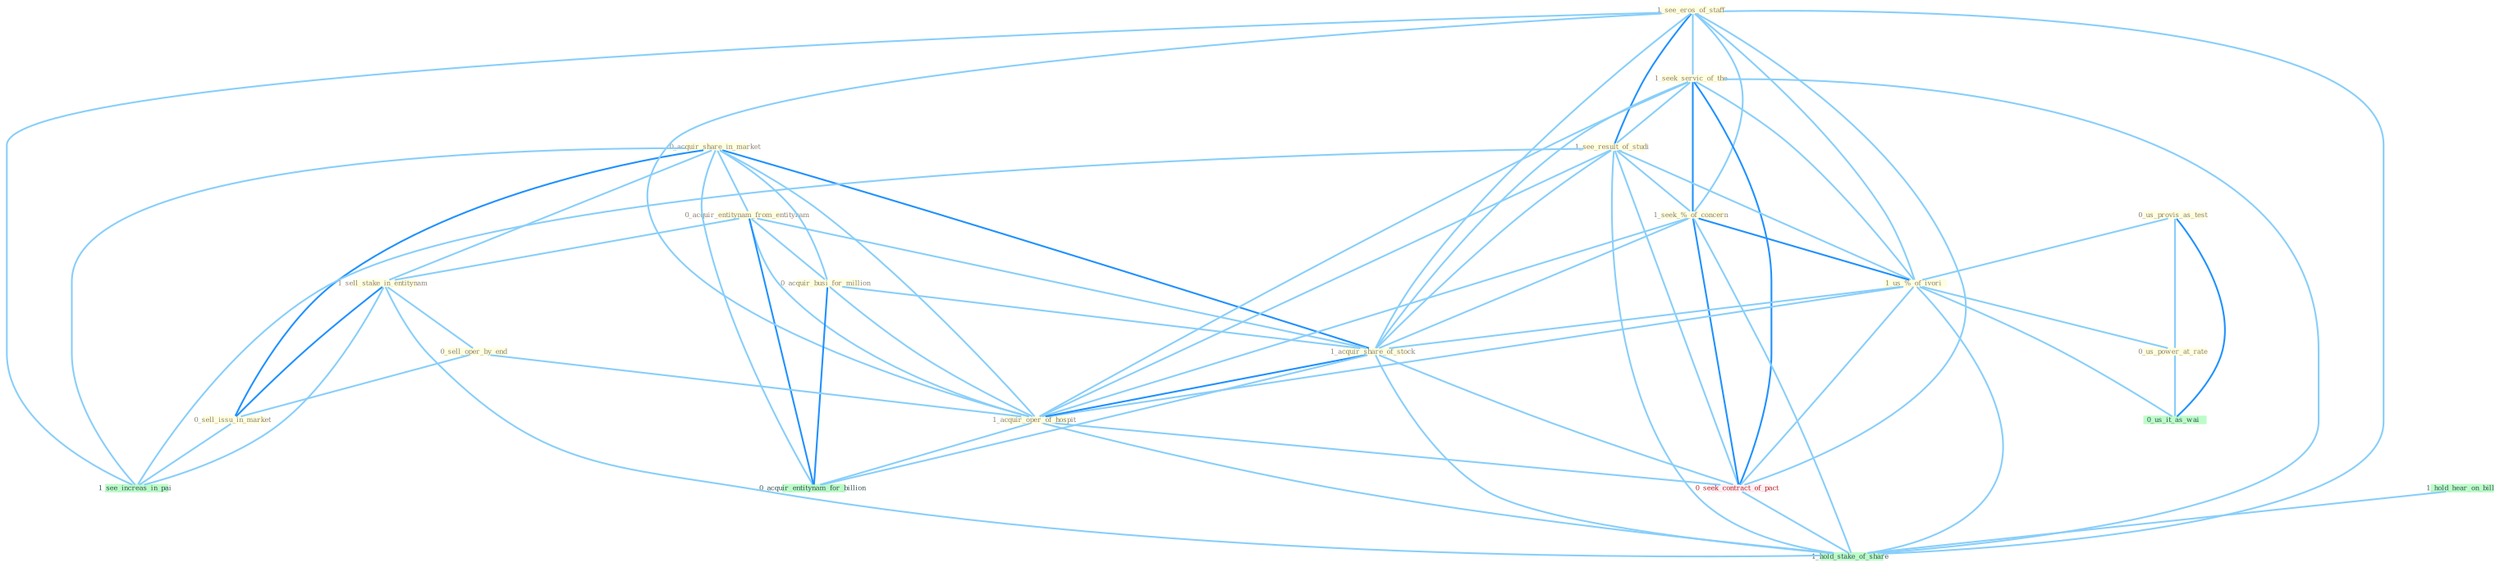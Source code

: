 Graph G{ 
    node
    [shape=polygon,style=filled,width=.5,height=.06,color="#BDFCC9",fixedsize=true,fontsize=4,
    fontcolor="#2f4f4f"];
    {node
    [color="#ffffe0", fontcolor="#8b7d6b"] "0_acquir_share_in_market " "0_acquir_entitynam_from_entitynam " "1_sell_stake_in_entitynam " "1_see_eros_of_staff " "0_us_provis_as_test " "0_acquir_busi_for_million " "1_seek_servic_of_the " "1_see_result_of_studi " "1_seek_%_of_concern " "0_sell_oper_by_end " "1_us_%_of_ivori " "1_acquir_share_of_stock " "1_acquir_oper_of_hospit " "0_us_power_at_rate " "0_sell_issu_in_market "}
{node [color="#fff0f5", fontcolor="#b22222"] "0_seek_contract_of_pact "}
edge [color="#B0E2FF"];

	"0_acquir_share_in_market " -- "0_acquir_entitynam_from_entitynam " [w="1", color="#87cefa" ];
	"0_acquir_share_in_market " -- "1_sell_stake_in_entitynam " [w="1", color="#87cefa" ];
	"0_acquir_share_in_market " -- "0_acquir_busi_for_million " [w="1", color="#87cefa" ];
	"0_acquir_share_in_market " -- "1_acquir_share_of_stock " [w="2", color="#1e90ff" , len=0.8];
	"0_acquir_share_in_market " -- "1_acquir_oper_of_hospit " [w="1", color="#87cefa" ];
	"0_acquir_share_in_market " -- "0_sell_issu_in_market " [w="2", color="#1e90ff" , len=0.8];
	"0_acquir_share_in_market " -- "0_acquir_entitynam_for_billion " [w="1", color="#87cefa" ];
	"0_acquir_share_in_market " -- "1_see_increas_in_pai " [w="1", color="#87cefa" ];
	"0_acquir_entitynam_from_entitynam " -- "1_sell_stake_in_entitynam " [w="1", color="#87cefa" ];
	"0_acquir_entitynam_from_entitynam " -- "0_acquir_busi_for_million " [w="1", color="#87cefa" ];
	"0_acquir_entitynam_from_entitynam " -- "1_acquir_share_of_stock " [w="1", color="#87cefa" ];
	"0_acquir_entitynam_from_entitynam " -- "1_acquir_oper_of_hospit " [w="1", color="#87cefa" ];
	"0_acquir_entitynam_from_entitynam " -- "0_acquir_entitynam_for_billion " [w="2", color="#1e90ff" , len=0.8];
	"1_sell_stake_in_entitynam " -- "0_sell_oper_by_end " [w="1", color="#87cefa" ];
	"1_sell_stake_in_entitynam " -- "0_sell_issu_in_market " [w="2", color="#1e90ff" , len=0.8];
	"1_sell_stake_in_entitynam " -- "1_see_increas_in_pai " [w="1", color="#87cefa" ];
	"1_sell_stake_in_entitynam " -- "1_hold_stake_of_share " [w="1", color="#87cefa" ];
	"1_see_eros_of_staff " -- "1_seek_servic_of_the " [w="1", color="#87cefa" ];
	"1_see_eros_of_staff " -- "1_see_result_of_studi " [w="2", color="#1e90ff" , len=0.8];
	"1_see_eros_of_staff " -- "1_seek_%_of_concern " [w="1", color="#87cefa" ];
	"1_see_eros_of_staff " -- "1_us_%_of_ivori " [w="1", color="#87cefa" ];
	"1_see_eros_of_staff " -- "1_acquir_share_of_stock " [w="1", color="#87cefa" ];
	"1_see_eros_of_staff " -- "1_acquir_oper_of_hospit " [w="1", color="#87cefa" ];
	"1_see_eros_of_staff " -- "0_seek_contract_of_pact " [w="1", color="#87cefa" ];
	"1_see_eros_of_staff " -- "1_see_increas_in_pai " [w="1", color="#87cefa" ];
	"1_see_eros_of_staff " -- "1_hold_stake_of_share " [w="1", color="#87cefa" ];
	"0_us_provis_as_test " -- "1_us_%_of_ivori " [w="1", color="#87cefa" ];
	"0_us_provis_as_test " -- "0_us_power_at_rate " [w="1", color="#87cefa" ];
	"0_us_provis_as_test " -- "0_us_it_as_wai " [w="2", color="#1e90ff" , len=0.8];
	"0_acquir_busi_for_million " -- "1_acquir_share_of_stock " [w="1", color="#87cefa" ];
	"0_acquir_busi_for_million " -- "1_acquir_oper_of_hospit " [w="1", color="#87cefa" ];
	"0_acquir_busi_for_million " -- "0_acquir_entitynam_for_billion " [w="2", color="#1e90ff" , len=0.8];
	"1_seek_servic_of_the " -- "1_see_result_of_studi " [w="1", color="#87cefa" ];
	"1_seek_servic_of_the " -- "1_seek_%_of_concern " [w="2", color="#1e90ff" , len=0.8];
	"1_seek_servic_of_the " -- "1_us_%_of_ivori " [w="1", color="#87cefa" ];
	"1_seek_servic_of_the " -- "1_acquir_share_of_stock " [w="1", color="#87cefa" ];
	"1_seek_servic_of_the " -- "1_acquir_oper_of_hospit " [w="1", color="#87cefa" ];
	"1_seek_servic_of_the " -- "0_seek_contract_of_pact " [w="2", color="#1e90ff" , len=0.8];
	"1_seek_servic_of_the " -- "1_hold_stake_of_share " [w="1", color="#87cefa" ];
	"1_see_result_of_studi " -- "1_seek_%_of_concern " [w="1", color="#87cefa" ];
	"1_see_result_of_studi " -- "1_us_%_of_ivori " [w="1", color="#87cefa" ];
	"1_see_result_of_studi " -- "1_acquir_share_of_stock " [w="1", color="#87cefa" ];
	"1_see_result_of_studi " -- "1_acquir_oper_of_hospit " [w="1", color="#87cefa" ];
	"1_see_result_of_studi " -- "0_seek_contract_of_pact " [w="1", color="#87cefa" ];
	"1_see_result_of_studi " -- "1_see_increas_in_pai " [w="1", color="#87cefa" ];
	"1_see_result_of_studi " -- "1_hold_stake_of_share " [w="1", color="#87cefa" ];
	"1_seek_%_of_concern " -- "1_us_%_of_ivori " [w="2", color="#1e90ff" , len=0.8];
	"1_seek_%_of_concern " -- "1_acquir_share_of_stock " [w="1", color="#87cefa" ];
	"1_seek_%_of_concern " -- "1_acquir_oper_of_hospit " [w="1", color="#87cefa" ];
	"1_seek_%_of_concern " -- "0_seek_contract_of_pact " [w="2", color="#1e90ff" , len=0.8];
	"1_seek_%_of_concern " -- "1_hold_stake_of_share " [w="1", color="#87cefa" ];
	"0_sell_oper_by_end " -- "1_acquir_oper_of_hospit " [w="1", color="#87cefa" ];
	"0_sell_oper_by_end " -- "0_sell_issu_in_market " [w="1", color="#87cefa" ];
	"1_us_%_of_ivori " -- "1_acquir_share_of_stock " [w="1", color="#87cefa" ];
	"1_us_%_of_ivori " -- "1_acquir_oper_of_hospit " [w="1", color="#87cefa" ];
	"1_us_%_of_ivori " -- "0_us_power_at_rate " [w="1", color="#87cefa" ];
	"1_us_%_of_ivori " -- "0_seek_contract_of_pact " [w="1", color="#87cefa" ];
	"1_us_%_of_ivori " -- "0_us_it_as_wai " [w="1", color="#87cefa" ];
	"1_us_%_of_ivori " -- "1_hold_stake_of_share " [w="1", color="#87cefa" ];
	"1_acquir_share_of_stock " -- "1_acquir_oper_of_hospit " [w="2", color="#1e90ff" , len=0.8];
	"1_acquir_share_of_stock " -- "0_seek_contract_of_pact " [w="1", color="#87cefa" ];
	"1_acquir_share_of_stock " -- "0_acquir_entitynam_for_billion " [w="1", color="#87cefa" ];
	"1_acquir_share_of_stock " -- "1_hold_stake_of_share " [w="1", color="#87cefa" ];
	"1_acquir_oper_of_hospit " -- "0_seek_contract_of_pact " [w="1", color="#87cefa" ];
	"1_acquir_oper_of_hospit " -- "0_acquir_entitynam_for_billion " [w="1", color="#87cefa" ];
	"1_acquir_oper_of_hospit " -- "1_hold_stake_of_share " [w="1", color="#87cefa" ];
	"0_us_power_at_rate " -- "0_us_it_as_wai " [w="1", color="#87cefa" ];
	"0_sell_issu_in_market " -- "1_see_increas_in_pai " [w="1", color="#87cefa" ];
	"0_seek_contract_of_pact " -- "1_hold_stake_of_share " [w="1", color="#87cefa" ];
	"1_hold_hear_on_bill " -- "1_hold_stake_of_share " [w="1", color="#87cefa" ];
}